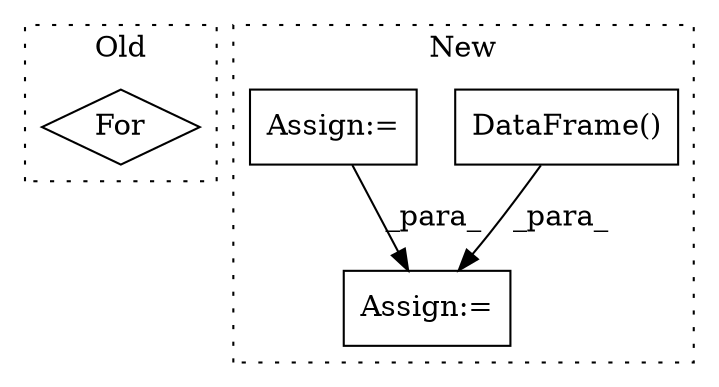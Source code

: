 digraph G {
subgraph cluster0 {
1 [label="For" a="107" s="6925,6975" l="4,22" shape="diamond"];
label = "Old";
style="dotted";
}
subgraph cluster1 {
2 [label="DataFrame()" a="75" s="6629" l="14" shape="box"];
3 [label="Assign:=" a="68" s="7106" l="3" shape="box"];
4 [label="Assign:=" a="68" s="7024" l="3" shape="box"];
label = "New";
style="dotted";
}
2 -> 3 [label="_para_"];
4 -> 3 [label="_para_"];
}